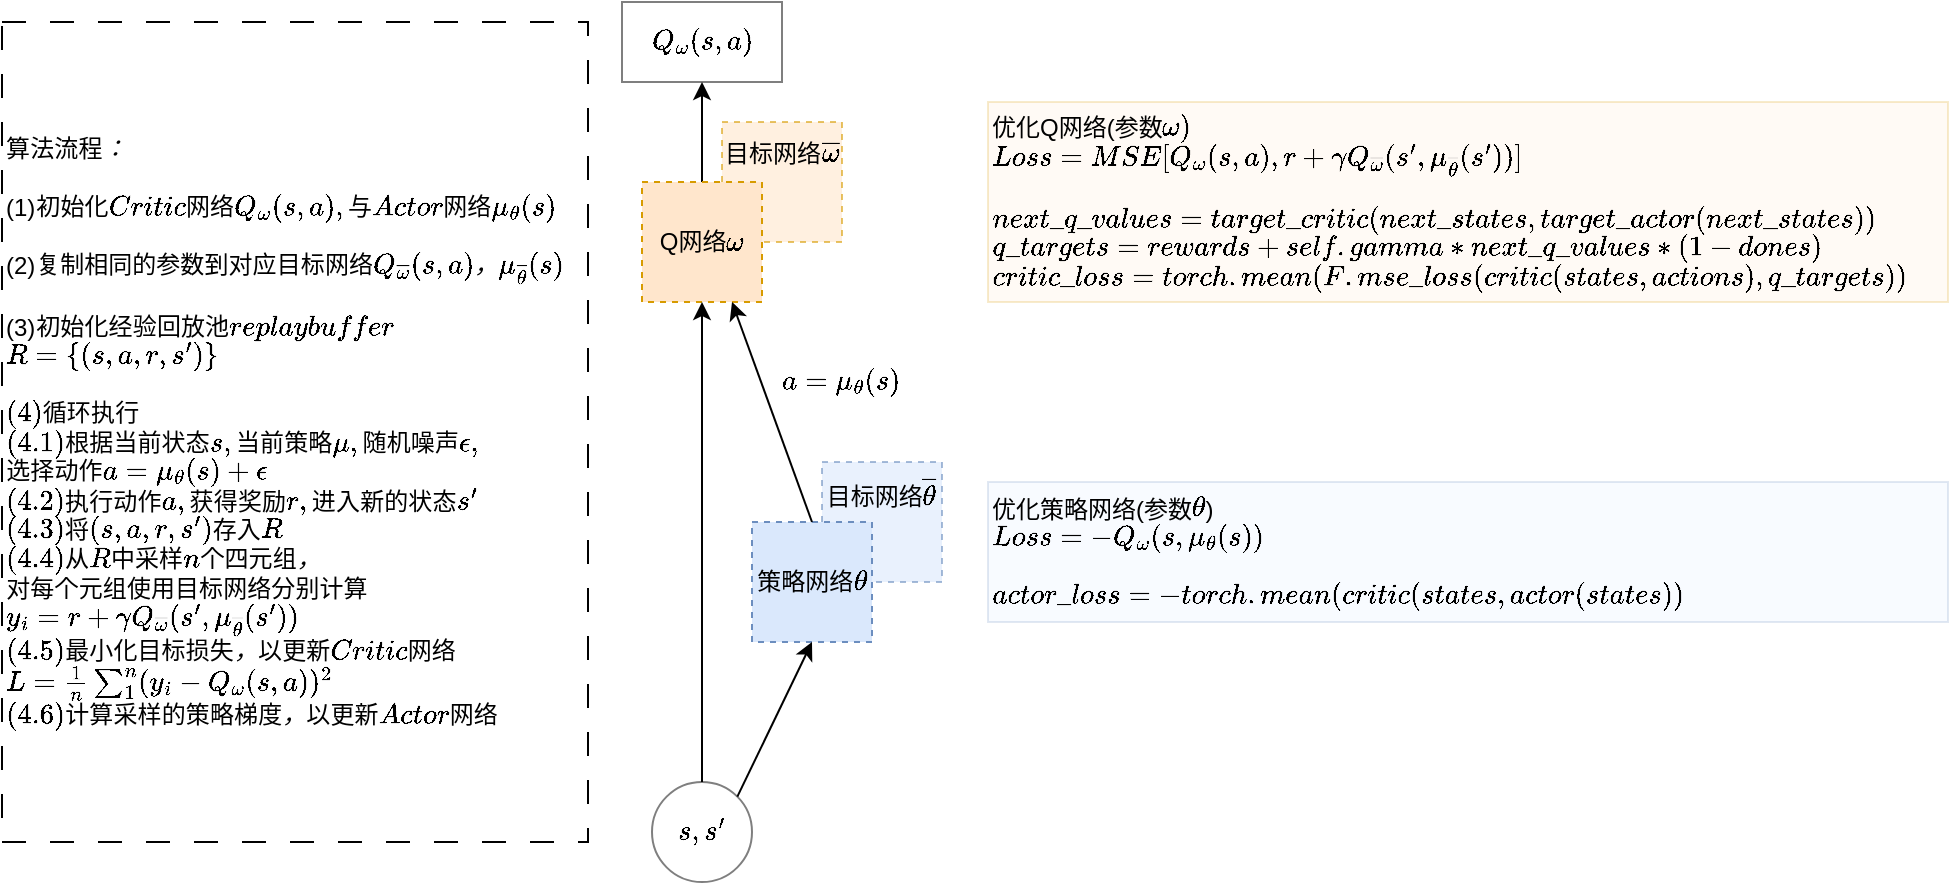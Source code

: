 <mxfile version="22.1.16" type="github">
  <diagram name="第 1 页" id="rKivnOdDJAFtJSjHdzWO">
    <mxGraphModel dx="2071" dy="787" grid="1" gridSize="10" guides="1" tooltips="1" connect="1" arrows="1" fold="1" page="1" pageScale="1" pageWidth="827" pageHeight="1169" math="1" shadow="0">
      <root>
        <mxCell id="0" />
        <mxCell id="1" parent="0" />
        <mxCell id="2qncGRn--N-9Oo_SDniq-1" value="\(a = \mu_\theta&lt;br&gt;(s) \)" style="rounded=0;whiteSpace=wrap;html=1;strokeColor=none;" vertex="1" parent="1">
          <mxGeometry x="-433" y="390" width="80" height="40" as="geometry" />
        </mxCell>
        <mxCell id="RI4B-3obot8MsITl3LLx-1" value="目标网络\(\overline&lt;br&gt;\theta\)&lt;br&gt;&lt;br&gt;&lt;br&gt;" style="whiteSpace=wrap;html=1;aspect=fixed;dashed=1;fillColor=#dae8fc;strokeColor=#6c8ebf;opacity=60;" parent="1" vertex="1">
          <mxGeometry x="-403" y="450" width="60" height="60" as="geometry" />
        </mxCell>
        <mxCell id="RI4B-3obot8MsITl3LLx-2" value="目标网络\(\overline&lt;br style=&quot;border-color: var(--border-color);&quot;&gt;\omega\)&lt;br&gt;&lt;br&gt;&lt;br&gt;" style="whiteSpace=wrap;html=1;aspect=fixed;dashed=1;fillColor=#ffe6cc;strokeColor=#d79b00;opacity=60;" parent="1" vertex="1">
          <mxGeometry x="-453" y="280" width="60" height="60" as="geometry" />
        </mxCell>
        <mxCell id="RI4B-3obot8MsITl3LLx-3" style="edgeStyle=orthogonalEdgeStyle;rounded=0;orthogonalLoop=1;jettySize=auto;html=1;entryX=0.5;entryY=1;entryDx=0;entryDy=0;" parent="1" source="RI4B-3obot8MsITl3LLx-4" target="RI4B-3obot8MsITl3LLx-9" edge="1">
          <mxGeometry relative="1" as="geometry" />
        </mxCell>
        <mxCell id="RI4B-3obot8MsITl3LLx-4" value="Q网络\(\omega\)" style="whiteSpace=wrap;html=1;aspect=fixed;dashed=1;fillColor=#ffe6cc;strokeColor=#d79b00;" parent="1" vertex="1">
          <mxGeometry x="-493" y="310" width="60" height="60" as="geometry" />
        </mxCell>
        <mxCell id="RI4B-3obot8MsITl3LLx-5" value="策略网络\(\theta\)" style="whiteSpace=wrap;html=1;aspect=fixed;dashed=1;fillColor=#dae8fc;strokeColor=#6c8ebf;" parent="1" vertex="1">
          <mxGeometry x="-438" y="480" width="60" height="60" as="geometry" />
        </mxCell>
        <mxCell id="RI4B-3obot8MsITl3LLx-7" style="edgeStyle=orthogonalEdgeStyle;rounded=0;orthogonalLoop=1;jettySize=auto;html=1;entryX=0.5;entryY=1;entryDx=0;entryDy=0;" parent="1" source="RI4B-3obot8MsITl3LLx-8" target="RI4B-3obot8MsITl3LLx-4" edge="1">
          <mxGeometry relative="1" as="geometry" />
        </mxCell>
        <mxCell id="RI4B-3obot8MsITl3LLx-8" value="\(s,s^{\prime}&lt;br&gt;\)" style="ellipse;whiteSpace=wrap;html=1;aspect=fixed;opacity=50;" parent="1" vertex="1">
          <mxGeometry x="-488" y="610" width="50" height="50" as="geometry" />
        </mxCell>
        <mxCell id="RI4B-3obot8MsITl3LLx-9" value="\(Q_\omega(s,a)\)" style="rounded=0;whiteSpace=wrap;html=1;opacity=50;" parent="1" vertex="1">
          <mxGeometry x="-503" y="220" width="80" height="40" as="geometry" />
        </mxCell>
        <mxCell id="RI4B-3obot8MsITl3LLx-10" value="" style="endArrow=classic;html=1;rounded=0;exitX=1;exitY=0;exitDx=0;exitDy=0;entryX=0.5;entryY=1;entryDx=0;entryDy=0;" parent="1" source="RI4B-3obot8MsITl3LLx-8" target="RI4B-3obot8MsITl3LLx-5" edge="1">
          <mxGeometry width="50" height="50" relative="1" as="geometry">
            <mxPoint x="-313" y="460" as="sourcePoint" />
            <mxPoint x="-263" y="410" as="targetPoint" />
          </mxGeometry>
        </mxCell>
        <mxCell id="RI4B-3obot8MsITl3LLx-11" value="" style="endArrow=classic;html=1;rounded=0;exitX=0.5;exitY=0;exitDx=0;exitDy=0;entryX=0.75;entryY=1;entryDx=0;entryDy=0;" parent="1" source="RI4B-3obot8MsITl3LLx-5" target="RI4B-3obot8MsITl3LLx-4" edge="1">
          <mxGeometry width="50" height="50" relative="1" as="geometry">
            <mxPoint x="-313" y="490" as="sourcePoint" />
            <mxPoint x="-450" y="380" as="targetPoint" />
          </mxGeometry>
        </mxCell>
        <mxCell id="2qncGRn--N-9Oo_SDniq-2" value="&lt;div style=&quot;&quot;&gt;&lt;span style=&quot;background-color: initial;&quot;&gt;\(算法流程：\)&lt;/span&gt;&lt;/div&gt;&lt;div style=&quot;&quot;&gt;&lt;span style=&quot;background-color: initial;&quot;&gt;&lt;br&gt;&lt;/span&gt;&lt;/div&gt;(1)\(初始化Critic网络Q_\omega(s,a),与Actor网络\mu_\theta(s)\)&lt;br&gt;&lt;br style=&quot;border-color: var(--border-color); text-align: center;&quot;&gt;(2)\(复制相同的参数到对应目标网络Q_\overline\omega(s,a)，&lt;br&gt;\mu_\overline\theta(s)\)&lt;br&gt;&lt;br&gt;(3)\(初始化经验回放池replaybuffer\)&lt;br&gt;\(R = \{\\(s, a, r, s^\prime\\)\}\)&lt;br&gt;&lt;br&gt;\((4)循环执行\)&lt;br&gt;\((4.1)根据当前状态s,当前策略\mu,随机噪声\epsilon,&amp;nbsp;\)&lt;br&gt;\(选择动作a =&amp;nbsp;\mu_\theta(s) + \epsilon\)&lt;br&gt;\((4.2)执行动作a,获得奖励r,进入新的状态s^\prime\)&lt;br&gt;\((4.3)将(s, a, r, s^\prime)存入R\)&lt;br&gt;\((4.4)从R中采样n个四元组，\)&lt;br&gt;\(对每个元组使用目标网络分别计算\)&lt;br&gt;\(y_i = r+\gamma Q_\overline\omega(s^\prime,\mu_\overline\theta(s^\prime)&amp;nbsp;)\)&lt;br&gt;\((4.5)最小化目标损失，以更新Critic 网络\)&lt;br&gt;\(L=\frac{1}{n}\sum_{1}^{n}(y_i-Q_\omega(s,a))^2\)&lt;br&gt;\((4.6)计算采样的策略梯度，以更新Actor网络\)" style="rounded=0;whiteSpace=wrap;html=1;align=left;dashed=1;dashPattern=12 12;" vertex="1" parent="1">
          <mxGeometry x="-813" y="230" width="293" height="410" as="geometry" />
        </mxCell>
        <mxCell id="2qncGRn--N-9Oo_SDniq-3" value="优化Q网络(参数\(\omega)\)&lt;br&gt;\(Loss = MSE[Q_\omega(s,a), r+\gamma Q_\overline\omega(s^\prime,\mu_\overline\theta(s^\prime))]\)&lt;br&gt;&lt;br&gt;\(next\_q\_values = target\_critic(next\_states, target\_actor(next\_states))\)&lt;br&gt;\(q\_targets = rewards + self.gamma * next\_q\_values * (1 - dones)\)&lt;br&gt;\(critic\_loss = torch.mean(F.mse\_loss(critic(states, actions), q\_targets))\)" style="rounded=0;whiteSpace=wrap;html=1;fillColor=#ffe6cc;strokeColor=#d79b00;opacity=20;align=left;" vertex="1" parent="1">
          <mxGeometry x="-320" y="270" width="480" height="100" as="geometry" />
        </mxCell>
        <mxCell id="2qncGRn--N-9Oo_SDniq-4" value="优化策略网络(参数\(\theta\))&lt;br&gt;\(Loss = -Q_\omega(s,\mu_\theta(s))\)&lt;br style=&quot;border-color: var(--border-color);&quot;&gt;&lt;br&gt;\(actor\_loss = -torch.mean(critic(states,actor(states))\)" style="rounded=0;whiteSpace=wrap;html=1;fillColor=#dae8fc;strokeColor=#6c8ebf;opacity=20;align=left;" vertex="1" parent="1">
          <mxGeometry x="-320" y="460" width="480" height="70" as="geometry" />
        </mxCell>
      </root>
    </mxGraphModel>
  </diagram>
</mxfile>
